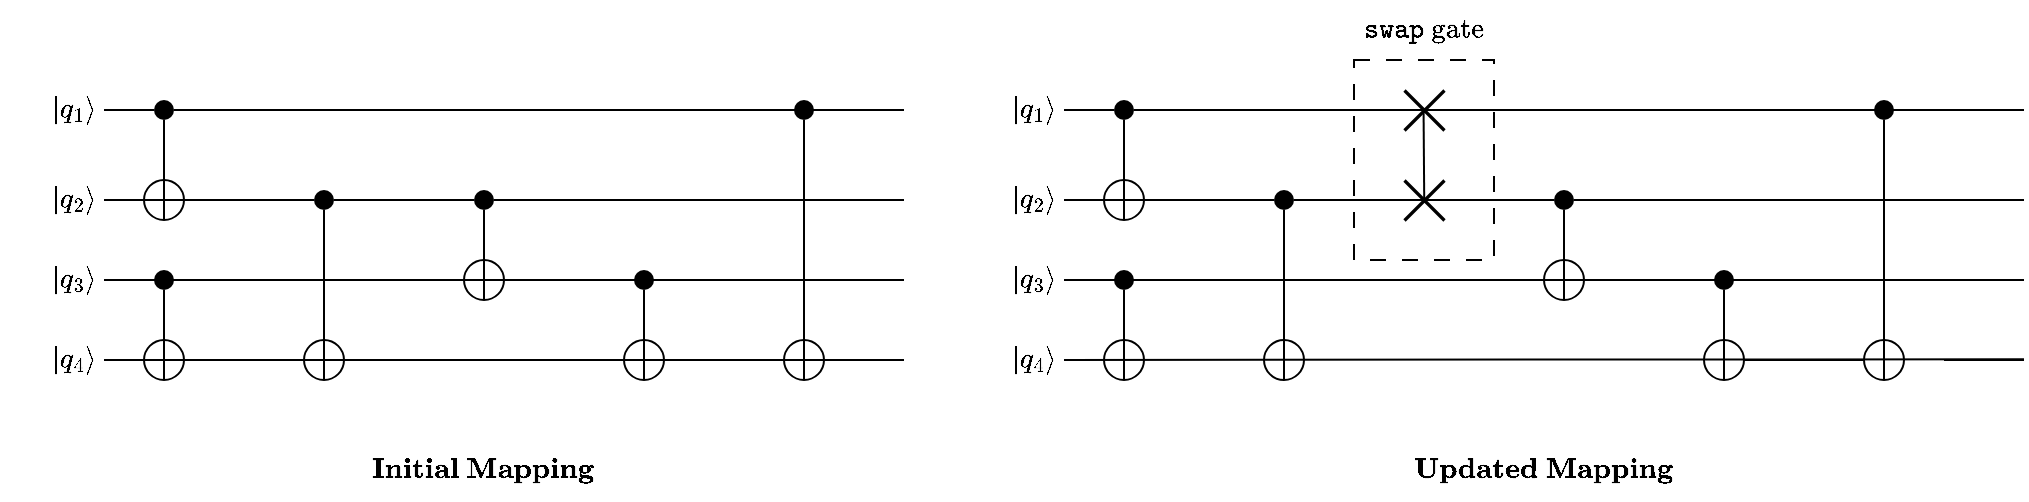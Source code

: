 <mxfile version="24.7.17">
  <diagram name="Page-1" id="7aCgn2YYwjlAqSPY91eP">
    <mxGraphModel dx="466" dy="837" grid="1" gridSize="10" guides="1" tooltips="1" connect="1" arrows="1" fold="1" page="1" pageScale="1" pageWidth="1169" pageHeight="827" math="1" shadow="0">
      <root>
        <mxCell id="0" />
        <mxCell id="1" parent="0" />
        <mxCell id="nGFGVpOnhUjNSuGuY7ih-82" value="" style="shape=mxgraph.sysml.x;strokeWidth=1.618;" vertex="1" parent="1">
          <mxGeometry x="730" y="145" width="20" height="20" as="geometry" />
        </mxCell>
        <mxCell id="nGFGVpOnhUjNSuGuY7ih-38" value="" style="ellipse;whiteSpace=wrap;html=1;aspect=fixed;" vertex="1" parent="1">
          <mxGeometry x="420" y="270" width="20" height="20" as="geometry" />
        </mxCell>
        <mxCell id="nGFGVpOnhUjNSuGuY7ih-21" value="" style="ellipse;whiteSpace=wrap;html=1;aspect=fixed;" vertex="1" parent="1">
          <mxGeometry x="340" y="270" width="20" height="20" as="geometry" />
        </mxCell>
        <mxCell id="nGFGVpOnhUjNSuGuY7ih-15" value="" style="ellipse;whiteSpace=wrap;html=1;aspect=fixed;" vertex="1" parent="1">
          <mxGeometry x="260" y="230" width="20" height="20" as="geometry" />
        </mxCell>
        <mxCell id="nGFGVpOnhUjNSuGuY7ih-14" value="" style="ellipse;whiteSpace=wrap;html=1;aspect=fixed;" vertex="1" parent="1">
          <mxGeometry x="180" y="270" width="20" height="20" as="geometry" />
        </mxCell>
        <mxCell id="nGFGVpOnhUjNSuGuY7ih-8" value="" style="ellipse;whiteSpace=wrap;html=1;aspect=fixed;" vertex="1" parent="1">
          <mxGeometry x="100" y="270" width="20" height="20" as="geometry" />
        </mxCell>
        <mxCell id="nGFGVpOnhUjNSuGuY7ih-7" value="" style="ellipse;whiteSpace=wrap;html=1;aspect=fixed;" vertex="1" parent="1">
          <mxGeometry x="100" y="190" width="20" height="20" as="geometry" />
        </mxCell>
        <mxCell id="nGFGVpOnhUjNSuGuY7ih-1" value="" style="endArrow=none;html=1;rounded=0;" edge="1" parent="1" source="nGFGVpOnhUjNSuGuY7ih-23">
          <mxGeometry width="50" height="50" relative="1" as="geometry">
            <mxPoint x="80" y="160" as="sourcePoint" />
            <mxPoint x="480" y="155" as="targetPoint" />
          </mxGeometry>
        </mxCell>
        <mxCell id="nGFGVpOnhUjNSuGuY7ih-2" value="" style="endArrow=none;html=1;rounded=0;" edge="1" parent="1" source="nGFGVpOnhUjNSuGuY7ih-33">
          <mxGeometry width="50" height="50" relative="1" as="geometry">
            <mxPoint x="80" y="200" as="sourcePoint" />
            <mxPoint x="480" y="200" as="targetPoint" />
          </mxGeometry>
        </mxCell>
        <mxCell id="nGFGVpOnhUjNSuGuY7ih-3" value="" style="endArrow=none;html=1;rounded=0;" edge="1" parent="1" source="nGFGVpOnhUjNSuGuY7ih-15">
          <mxGeometry width="50" height="50" relative="1" as="geometry">
            <mxPoint x="80" y="240" as="sourcePoint" />
            <mxPoint x="480" y="240" as="targetPoint" />
          </mxGeometry>
        </mxCell>
        <mxCell id="nGFGVpOnhUjNSuGuY7ih-4" value="" style="endArrow=none;html=1;rounded=0;" edge="1" parent="1" source="nGFGVpOnhUjNSuGuY7ih-21">
          <mxGeometry width="50" height="50" relative="1" as="geometry">
            <mxPoint x="80" y="280" as="sourcePoint" />
            <mxPoint x="360" y="280" as="targetPoint" />
          </mxGeometry>
        </mxCell>
        <mxCell id="nGFGVpOnhUjNSuGuY7ih-20" value="" style="endArrow=none;html=1;rounded=0;entryX=1;entryY=0.5;entryDx=0;entryDy=0;" edge="1" parent="1" source="nGFGVpOnhUjNSuGuY7ih-26" target="nGFGVpOnhUjNSuGuY7ih-15">
          <mxGeometry width="50" height="50" relative="1" as="geometry">
            <mxPoint x="80" y="240" as="sourcePoint" />
            <mxPoint x="360" y="240" as="targetPoint" />
          </mxGeometry>
        </mxCell>
        <mxCell id="nGFGVpOnhUjNSuGuY7ih-22" value="" style="endArrow=none;html=1;rounded=0;" edge="1" parent="1">
          <mxGeometry width="50" height="50" relative="1" as="geometry">
            <mxPoint x="80" y="280" as="sourcePoint" />
            <mxPoint x="480" y="280" as="targetPoint" />
          </mxGeometry>
        </mxCell>
        <mxCell id="nGFGVpOnhUjNSuGuY7ih-25" value="" style="endArrow=none;html=1;rounded=0;" edge="1" parent="1" target="nGFGVpOnhUjNSuGuY7ih-23">
          <mxGeometry width="50" height="50" relative="1" as="geometry">
            <mxPoint x="80" y="155" as="sourcePoint" />
            <mxPoint x="400" y="160" as="targetPoint" />
          </mxGeometry>
        </mxCell>
        <mxCell id="nGFGVpOnhUjNSuGuY7ih-31" style="edgeStyle=orthogonalEdgeStyle;rounded=0;orthogonalLoop=1;jettySize=auto;html=1;entryX=0.5;entryY=1;entryDx=0;entryDy=0;endArrow=none;endFill=0;" edge="1" parent="1" source="nGFGVpOnhUjNSuGuY7ih-23" target="nGFGVpOnhUjNSuGuY7ih-7">
          <mxGeometry relative="1" as="geometry">
            <Array as="points">
              <mxPoint x="110" y="200" />
              <mxPoint x="110" y="200" />
            </Array>
          </mxGeometry>
        </mxCell>
        <mxCell id="nGFGVpOnhUjNSuGuY7ih-23" value="" style="shape=ellipse;fillColor=#000000;strokeColor=none;html=1;sketch=0;" vertex="1" parent="1">
          <mxGeometry x="105" y="150" width="10" height="10" as="geometry" />
        </mxCell>
        <mxCell id="nGFGVpOnhUjNSuGuY7ih-27" value="" style="endArrow=none;html=1;rounded=0;entryX=1;entryY=0.5;entryDx=0;entryDy=0;" edge="1" parent="1" target="nGFGVpOnhUjNSuGuY7ih-26">
          <mxGeometry width="50" height="50" relative="1" as="geometry">
            <mxPoint x="80" y="240" as="sourcePoint" />
            <mxPoint x="280" y="240" as="targetPoint" />
          </mxGeometry>
        </mxCell>
        <mxCell id="nGFGVpOnhUjNSuGuY7ih-32" style="edgeStyle=orthogonalEdgeStyle;rounded=0;orthogonalLoop=1;jettySize=auto;html=1;entryX=0.5;entryY=1;entryDx=0;entryDy=0;endArrow=none;endFill=0;" edge="1" parent="1" source="nGFGVpOnhUjNSuGuY7ih-26" target="nGFGVpOnhUjNSuGuY7ih-8">
          <mxGeometry relative="1" as="geometry">
            <Array as="points">
              <mxPoint x="110" y="290" />
              <mxPoint x="110" y="290" />
            </Array>
          </mxGeometry>
        </mxCell>
        <mxCell id="nGFGVpOnhUjNSuGuY7ih-26" value="" style="shape=ellipse;fillColor=#000000;strokeColor=none;html=1;sketch=0;" vertex="1" parent="1">
          <mxGeometry x="105" y="235" width="10" height="10" as="geometry" />
        </mxCell>
        <mxCell id="nGFGVpOnhUjNSuGuY7ih-29" value="" style="endArrow=none;html=1;rounded=0;" edge="1" parent="1" target="nGFGVpOnhUjNSuGuY7ih-28">
          <mxGeometry width="50" height="50" relative="1" as="geometry">
            <mxPoint x="80" y="200" as="sourcePoint" />
            <mxPoint x="400" y="200" as="targetPoint" />
          </mxGeometry>
        </mxCell>
        <mxCell id="nGFGVpOnhUjNSuGuY7ih-30" style="edgeStyle=orthogonalEdgeStyle;rounded=0;orthogonalLoop=1;jettySize=auto;html=1;entryX=0.5;entryY=1;entryDx=0;entryDy=0;endArrow=none;endFill=0;" edge="1" parent="1" source="nGFGVpOnhUjNSuGuY7ih-28" target="nGFGVpOnhUjNSuGuY7ih-14">
          <mxGeometry relative="1" as="geometry">
            <Array as="points">
              <mxPoint x="190" y="270" />
              <mxPoint x="190" y="270" />
            </Array>
          </mxGeometry>
        </mxCell>
        <mxCell id="nGFGVpOnhUjNSuGuY7ih-28" value="" style="shape=ellipse;fillColor=#000000;strokeColor=none;html=1;sketch=0;" vertex="1" parent="1">
          <mxGeometry x="185" y="195" width="10" height="10" as="geometry" />
        </mxCell>
        <mxCell id="nGFGVpOnhUjNSuGuY7ih-34" value="" style="endArrow=none;html=1;rounded=0;" edge="1" parent="1" source="nGFGVpOnhUjNSuGuY7ih-28" target="nGFGVpOnhUjNSuGuY7ih-33">
          <mxGeometry width="50" height="50" relative="1" as="geometry">
            <mxPoint x="195" y="200" as="sourcePoint" />
            <mxPoint x="400" y="200" as="targetPoint" />
          </mxGeometry>
        </mxCell>
        <mxCell id="nGFGVpOnhUjNSuGuY7ih-35" style="edgeStyle=orthogonalEdgeStyle;rounded=0;orthogonalLoop=1;jettySize=auto;html=1;entryX=0.5;entryY=1;entryDx=0;entryDy=0;endArrow=none;endFill=0;" edge="1" parent="1" source="nGFGVpOnhUjNSuGuY7ih-33" target="nGFGVpOnhUjNSuGuY7ih-15">
          <mxGeometry relative="1" as="geometry">
            <Array as="points">
              <mxPoint x="270" y="250" />
              <mxPoint x="270" y="250" />
            </Array>
          </mxGeometry>
        </mxCell>
        <mxCell id="nGFGVpOnhUjNSuGuY7ih-33" value="" style="shape=ellipse;fillColor=#000000;strokeColor=none;html=1;sketch=0;" vertex="1" parent="1">
          <mxGeometry x="265" y="195" width="10" height="10" as="geometry" />
        </mxCell>
        <mxCell id="nGFGVpOnhUjNSuGuY7ih-37" style="edgeStyle=orthogonalEdgeStyle;rounded=0;orthogonalLoop=1;jettySize=auto;html=1;entryX=0.5;entryY=1;entryDx=0;entryDy=0;endArrow=none;endFill=0;" edge="1" parent="1" source="nGFGVpOnhUjNSuGuY7ih-36" target="nGFGVpOnhUjNSuGuY7ih-21">
          <mxGeometry relative="1" as="geometry">
            <Array as="points">
              <mxPoint x="350" y="280" />
              <mxPoint x="350" y="280" />
            </Array>
          </mxGeometry>
        </mxCell>
        <mxCell id="nGFGVpOnhUjNSuGuY7ih-36" value="" style="shape=ellipse;fillColor=#000000;strokeColor=none;html=1;sketch=0;" vertex="1" parent="1">
          <mxGeometry x="345" y="235" width="10" height="10" as="geometry" />
        </mxCell>
        <mxCell id="nGFGVpOnhUjNSuGuY7ih-41" style="edgeStyle=orthogonalEdgeStyle;rounded=0;orthogonalLoop=1;jettySize=auto;html=1;exitX=0;exitY=0.5;exitDx=0;exitDy=0;endArrow=none;endFill=0;" edge="1" parent="1" source="nGFGVpOnhUjNSuGuY7ih-38">
          <mxGeometry relative="1" as="geometry">
            <mxPoint x="440" y="280" as="targetPoint" />
          </mxGeometry>
        </mxCell>
        <mxCell id="nGFGVpOnhUjNSuGuY7ih-40" style="edgeStyle=orthogonalEdgeStyle;rounded=0;orthogonalLoop=1;jettySize=auto;html=1;entryX=0.5;entryY=1;entryDx=0;entryDy=0;endArrow=none;endFill=0;" edge="1" parent="1" source="nGFGVpOnhUjNSuGuY7ih-39" target="nGFGVpOnhUjNSuGuY7ih-38">
          <mxGeometry relative="1" as="geometry">
            <Array as="points">
              <mxPoint x="430" y="260" />
              <mxPoint x="430" y="260" />
            </Array>
          </mxGeometry>
        </mxCell>
        <mxCell id="nGFGVpOnhUjNSuGuY7ih-39" value="" style="shape=ellipse;fillColor=#000000;strokeColor=none;html=1;sketch=0;" vertex="1" parent="1">
          <mxGeometry x="425" y="150" width="10" height="10" as="geometry" />
        </mxCell>
        <mxCell id="nGFGVpOnhUjNSuGuY7ih-42" value="$$\ket{q_1}$$" style="text;html=1;align=center;verticalAlign=middle;whiteSpace=wrap;rounded=0;" vertex="1" parent="1">
          <mxGeometry x="50" y="140" width="30" height="30" as="geometry" />
        </mxCell>
        <mxCell id="nGFGVpOnhUjNSuGuY7ih-43" value="$$\ket{q_2}$$" style="text;html=1;align=center;verticalAlign=middle;whiteSpace=wrap;rounded=0;" vertex="1" parent="1">
          <mxGeometry x="50" y="185" width="30" height="30" as="geometry" />
        </mxCell>
        <mxCell id="nGFGVpOnhUjNSuGuY7ih-44" value="$$\ket{q_3}$$" style="text;html=1;align=center;verticalAlign=middle;whiteSpace=wrap;rounded=0;" vertex="1" parent="1">
          <mxGeometry x="50" y="225" width="30" height="30" as="geometry" />
        </mxCell>
        <mxCell id="nGFGVpOnhUjNSuGuY7ih-45" value="$$\ket{q_4}$$" style="text;html=1;align=center;verticalAlign=middle;whiteSpace=wrap;rounded=0;" vertex="1" parent="1">
          <mxGeometry x="50" y="265" width="30" height="30" as="geometry" />
        </mxCell>
        <mxCell id="nGFGVpOnhUjNSuGuY7ih-46" value="" style="ellipse;whiteSpace=wrap;html=1;aspect=fixed;" vertex="1" parent="1">
          <mxGeometry x="960" y="270" width="20" height="20" as="geometry" />
        </mxCell>
        <mxCell id="nGFGVpOnhUjNSuGuY7ih-47" value="" style="ellipse;whiteSpace=wrap;html=1;aspect=fixed;" vertex="1" parent="1">
          <mxGeometry x="880" y="270" width="20" height="20" as="geometry" />
        </mxCell>
        <mxCell id="nGFGVpOnhUjNSuGuY7ih-48" value="" style="ellipse;whiteSpace=wrap;html=1;aspect=fixed;" vertex="1" parent="1">
          <mxGeometry x="800" y="230" width="20" height="20" as="geometry" />
        </mxCell>
        <mxCell id="nGFGVpOnhUjNSuGuY7ih-49" value="" style="ellipse;whiteSpace=wrap;html=1;aspect=fixed;" vertex="1" parent="1">
          <mxGeometry x="660" y="270" width="20" height="20" as="geometry" />
        </mxCell>
        <mxCell id="nGFGVpOnhUjNSuGuY7ih-50" value="" style="ellipse;whiteSpace=wrap;html=1;aspect=fixed;" vertex="1" parent="1">
          <mxGeometry x="580" y="270" width="20" height="20" as="geometry" />
        </mxCell>
        <mxCell id="nGFGVpOnhUjNSuGuY7ih-51" value="" style="ellipse;whiteSpace=wrap;html=1;aspect=fixed;" vertex="1" parent="1">
          <mxGeometry x="580" y="190" width="20" height="20" as="geometry" />
        </mxCell>
        <mxCell id="nGFGVpOnhUjNSuGuY7ih-52" value="" style="endArrow=none;html=1;rounded=0;" edge="1" parent="1">
          <mxGeometry width="50" height="50" relative="1" as="geometry">
            <mxPoint x="730" y="155" as="sourcePoint" />
            <mxPoint x="1040" y="155" as="targetPoint" />
          </mxGeometry>
        </mxCell>
        <mxCell id="nGFGVpOnhUjNSuGuY7ih-53" value="" style="endArrow=none;html=1;rounded=0;" edge="1" parent="1" source="nGFGVpOnhUjNSuGuY7ih-69">
          <mxGeometry width="50" height="50" relative="1" as="geometry">
            <mxPoint x="560" y="200" as="sourcePoint" />
            <mxPoint x="1040" y="200" as="targetPoint" />
          </mxGeometry>
        </mxCell>
        <mxCell id="nGFGVpOnhUjNSuGuY7ih-54" value="" style="endArrow=none;html=1;rounded=0;" edge="1" parent="1" source="nGFGVpOnhUjNSuGuY7ih-48">
          <mxGeometry width="50" height="50" relative="1" as="geometry">
            <mxPoint x="560" y="240" as="sourcePoint" />
            <mxPoint x="1040" y="240" as="targetPoint" />
          </mxGeometry>
        </mxCell>
        <mxCell id="nGFGVpOnhUjNSuGuY7ih-55" value="" style="endArrow=none;html=1;rounded=0;" edge="1" parent="1" source="nGFGVpOnhUjNSuGuY7ih-47">
          <mxGeometry width="50" height="50" relative="1" as="geometry">
            <mxPoint x="620" y="280" as="sourcePoint" />
            <mxPoint x="900" y="280" as="targetPoint" />
          </mxGeometry>
        </mxCell>
        <mxCell id="nGFGVpOnhUjNSuGuY7ih-56" value="" style="endArrow=none;html=1;rounded=0;entryX=1;entryY=0.5;entryDx=0;entryDy=0;" edge="1" parent="1" source="nGFGVpOnhUjNSuGuY7ih-63" target="nGFGVpOnhUjNSuGuY7ih-48">
          <mxGeometry width="50" height="50" relative="1" as="geometry">
            <mxPoint x="560" y="240" as="sourcePoint" />
            <mxPoint x="840" y="240" as="targetPoint" />
          </mxGeometry>
        </mxCell>
        <mxCell id="nGFGVpOnhUjNSuGuY7ih-57" value="" style="endArrow=none;html=1;rounded=0;" edge="1" parent="1">
          <mxGeometry width="50" height="50" relative="1" as="geometry">
            <mxPoint x="1000" y="280" as="sourcePoint" />
            <mxPoint x="1040" y="280" as="targetPoint" />
          </mxGeometry>
        </mxCell>
        <mxCell id="nGFGVpOnhUjNSuGuY7ih-58" value="" style="endArrow=none;html=1;rounded=0;" edge="1" parent="1" target="nGFGVpOnhUjNSuGuY7ih-60">
          <mxGeometry width="50" height="50" relative="1" as="geometry">
            <mxPoint x="560" y="155" as="sourcePoint" />
            <mxPoint x="880" y="160" as="targetPoint" />
          </mxGeometry>
        </mxCell>
        <mxCell id="nGFGVpOnhUjNSuGuY7ih-59" style="edgeStyle=orthogonalEdgeStyle;rounded=0;orthogonalLoop=1;jettySize=auto;html=1;entryX=0.5;entryY=1;entryDx=0;entryDy=0;endArrow=none;endFill=0;" edge="1" parent="1" source="nGFGVpOnhUjNSuGuY7ih-60" target="nGFGVpOnhUjNSuGuY7ih-51">
          <mxGeometry relative="1" as="geometry">
            <Array as="points">
              <mxPoint x="590" y="200" />
              <mxPoint x="590" y="200" />
            </Array>
          </mxGeometry>
        </mxCell>
        <mxCell id="nGFGVpOnhUjNSuGuY7ih-60" value="" style="shape=ellipse;fillColor=#000000;strokeColor=none;html=1;sketch=0;" vertex="1" parent="1">
          <mxGeometry x="585" y="150" width="10" height="10" as="geometry" />
        </mxCell>
        <mxCell id="nGFGVpOnhUjNSuGuY7ih-61" value="" style="endArrow=none;html=1;rounded=0;entryX=1;entryY=0.5;entryDx=0;entryDy=0;" edge="1" parent="1" target="nGFGVpOnhUjNSuGuY7ih-63">
          <mxGeometry width="50" height="50" relative="1" as="geometry">
            <mxPoint x="560" y="240" as="sourcePoint" />
            <mxPoint x="760" y="240" as="targetPoint" />
          </mxGeometry>
        </mxCell>
        <mxCell id="nGFGVpOnhUjNSuGuY7ih-62" style="edgeStyle=orthogonalEdgeStyle;rounded=0;orthogonalLoop=1;jettySize=auto;html=1;entryX=0.5;entryY=1;entryDx=0;entryDy=0;endArrow=none;endFill=0;" edge="1" parent="1" source="nGFGVpOnhUjNSuGuY7ih-63" target="nGFGVpOnhUjNSuGuY7ih-50">
          <mxGeometry relative="1" as="geometry">
            <Array as="points">
              <mxPoint x="590" y="290" />
              <mxPoint x="590" y="290" />
            </Array>
          </mxGeometry>
        </mxCell>
        <mxCell id="nGFGVpOnhUjNSuGuY7ih-63" value="" style="shape=ellipse;fillColor=#000000;strokeColor=none;html=1;sketch=0;" vertex="1" parent="1">
          <mxGeometry x="585" y="235" width="10" height="10" as="geometry" />
        </mxCell>
        <mxCell id="nGFGVpOnhUjNSuGuY7ih-64" value="" style="endArrow=none;html=1;rounded=0;" edge="1" parent="1" target="nGFGVpOnhUjNSuGuY7ih-66">
          <mxGeometry width="50" height="50" relative="1" as="geometry">
            <mxPoint x="560" y="200" as="sourcePoint" />
            <mxPoint x="880" y="200" as="targetPoint" />
          </mxGeometry>
        </mxCell>
        <mxCell id="nGFGVpOnhUjNSuGuY7ih-65" style="edgeStyle=orthogonalEdgeStyle;rounded=0;orthogonalLoop=1;jettySize=auto;html=1;entryX=0.5;entryY=1;entryDx=0;entryDy=0;endArrow=none;endFill=0;" edge="1" parent="1" source="nGFGVpOnhUjNSuGuY7ih-66" target="nGFGVpOnhUjNSuGuY7ih-49">
          <mxGeometry relative="1" as="geometry">
            <Array as="points">
              <mxPoint x="670" y="270" />
              <mxPoint x="670" y="270" />
            </Array>
          </mxGeometry>
        </mxCell>
        <mxCell id="nGFGVpOnhUjNSuGuY7ih-66" value="" style="shape=ellipse;fillColor=#000000;strokeColor=none;html=1;sketch=0;" vertex="1" parent="1">
          <mxGeometry x="665" y="195" width="10" height="10" as="geometry" />
        </mxCell>
        <mxCell id="nGFGVpOnhUjNSuGuY7ih-67" value="" style="endArrow=none;html=1;rounded=0;" edge="1" parent="1" source="nGFGVpOnhUjNSuGuY7ih-66" target="nGFGVpOnhUjNSuGuY7ih-69">
          <mxGeometry width="50" height="50" relative="1" as="geometry">
            <mxPoint x="675" y="200" as="sourcePoint" />
            <mxPoint x="880" y="200" as="targetPoint" />
          </mxGeometry>
        </mxCell>
        <mxCell id="nGFGVpOnhUjNSuGuY7ih-68" style="edgeStyle=orthogonalEdgeStyle;rounded=0;orthogonalLoop=1;jettySize=auto;html=1;entryX=0.5;entryY=1;entryDx=0;entryDy=0;endArrow=none;endFill=0;" edge="1" parent="1" source="nGFGVpOnhUjNSuGuY7ih-69" target="nGFGVpOnhUjNSuGuY7ih-48">
          <mxGeometry relative="1" as="geometry">
            <Array as="points">
              <mxPoint x="810" y="250" />
              <mxPoint x="810" y="250" />
            </Array>
          </mxGeometry>
        </mxCell>
        <mxCell id="nGFGVpOnhUjNSuGuY7ih-69" value="" style="shape=ellipse;fillColor=#000000;strokeColor=none;html=1;sketch=0;" vertex="1" parent="1">
          <mxGeometry x="805" y="195" width="10" height="10" as="geometry" />
        </mxCell>
        <mxCell id="nGFGVpOnhUjNSuGuY7ih-70" style="edgeStyle=orthogonalEdgeStyle;rounded=0;orthogonalLoop=1;jettySize=auto;html=1;entryX=0.5;entryY=1;entryDx=0;entryDy=0;endArrow=none;endFill=0;" edge="1" parent="1" source="nGFGVpOnhUjNSuGuY7ih-71" target="nGFGVpOnhUjNSuGuY7ih-47">
          <mxGeometry relative="1" as="geometry">
            <Array as="points">
              <mxPoint x="890" y="280" />
              <mxPoint x="890" y="280" />
            </Array>
          </mxGeometry>
        </mxCell>
        <mxCell id="nGFGVpOnhUjNSuGuY7ih-71" value="" style="shape=ellipse;fillColor=#000000;strokeColor=none;html=1;sketch=0;" vertex="1" parent="1">
          <mxGeometry x="885" y="235" width="10" height="10" as="geometry" />
        </mxCell>
        <mxCell id="nGFGVpOnhUjNSuGuY7ih-72" style="edgeStyle=orthogonalEdgeStyle;rounded=0;orthogonalLoop=1;jettySize=auto;html=1;exitX=0;exitY=0.5;exitDx=0;exitDy=0;endArrow=none;endFill=0;" edge="1" parent="1" source="nGFGVpOnhUjNSuGuY7ih-46">
          <mxGeometry relative="1" as="geometry">
            <mxPoint x="900" y="280" as="targetPoint" />
          </mxGeometry>
        </mxCell>
        <mxCell id="nGFGVpOnhUjNSuGuY7ih-73" style="edgeStyle=orthogonalEdgeStyle;rounded=0;orthogonalLoop=1;jettySize=auto;html=1;entryX=0.5;entryY=1;entryDx=0;entryDy=0;endArrow=none;endFill=0;" edge="1" parent="1" source="nGFGVpOnhUjNSuGuY7ih-74" target="nGFGVpOnhUjNSuGuY7ih-46">
          <mxGeometry relative="1" as="geometry">
            <Array as="points">
              <mxPoint x="970" y="260" />
              <mxPoint x="970" y="260" />
            </Array>
          </mxGeometry>
        </mxCell>
        <mxCell id="nGFGVpOnhUjNSuGuY7ih-74" value="" style="shape=ellipse;fillColor=#000000;strokeColor=none;html=1;sketch=0;" vertex="1" parent="1">
          <mxGeometry x="965" y="150" width="10" height="10" as="geometry" />
        </mxCell>
        <mxCell id="nGFGVpOnhUjNSuGuY7ih-75" value="$$\ket{q_1}$$" style="text;html=1;align=center;verticalAlign=middle;whiteSpace=wrap;rounded=0;" vertex="1" parent="1">
          <mxGeometry x="530" y="140" width="30" height="30" as="geometry" />
        </mxCell>
        <mxCell id="nGFGVpOnhUjNSuGuY7ih-76" value="$$\ket{q_2}$$" style="text;html=1;align=center;verticalAlign=middle;whiteSpace=wrap;rounded=0;" vertex="1" parent="1">
          <mxGeometry x="530" y="185" width="30" height="30" as="geometry" />
        </mxCell>
        <mxCell id="nGFGVpOnhUjNSuGuY7ih-77" value="$$\ket{q_3}$$" style="text;html=1;align=center;verticalAlign=middle;whiteSpace=wrap;rounded=0;" vertex="1" parent="1">
          <mxGeometry x="530" y="225" width="30" height="30" as="geometry" />
        </mxCell>
        <mxCell id="nGFGVpOnhUjNSuGuY7ih-78" value="$$\ket{q_4}$$" style="text;html=1;align=center;verticalAlign=middle;whiteSpace=wrap;rounded=0;" vertex="1" parent="1">
          <mxGeometry x="530" y="265" width="30" height="30" as="geometry" />
        </mxCell>
        <mxCell id="nGFGVpOnhUjNSuGuY7ih-81" value="" style="endArrow=none;html=1;rounded=0;entryX=1;entryY=0.5;entryDx=0;entryDy=0;exitX=1;exitY=0.5;exitDx=0;exitDy=0;" edge="1" parent="1" source="nGFGVpOnhUjNSuGuY7ih-78">
          <mxGeometry width="50" height="50" relative="1" as="geometry">
            <mxPoint x="600" y="279.6" as="sourcePoint" />
            <mxPoint x="1040" y="279.6" as="targetPoint" />
          </mxGeometry>
        </mxCell>
        <mxCell id="nGFGVpOnhUjNSuGuY7ih-83" value="" style="endArrow=none;html=1;rounded=0;" edge="1" parent="1" source="nGFGVpOnhUjNSuGuY7ih-60" target="nGFGVpOnhUjNSuGuY7ih-82">
          <mxGeometry width="50" height="50" relative="1" as="geometry">
            <mxPoint x="595" y="155" as="sourcePoint" />
            <mxPoint x="1040" y="155" as="targetPoint" />
          </mxGeometry>
        </mxCell>
        <mxCell id="nGFGVpOnhUjNSuGuY7ih-84" value="" style="shape=mxgraph.sysml.x;strokeWidth=1.618;" vertex="1" parent="1">
          <mxGeometry x="730" y="190" width="20" height="20" as="geometry" />
        </mxCell>
        <mxCell id="nGFGVpOnhUjNSuGuY7ih-85" value="" style="endArrow=none;html=1;rounded=0;entryX=0.489;entryY=0.476;entryDx=0;entryDy=0;entryPerimeter=0;exitX=0.506;exitY=0.538;exitDx=0;exitDy=0;exitPerimeter=0;" edge="1" parent="1" source="nGFGVpOnhUjNSuGuY7ih-84" target="nGFGVpOnhUjNSuGuY7ih-82">
          <mxGeometry width="50" height="50" relative="1" as="geometry">
            <mxPoint x="750" y="270" as="sourcePoint" />
            <mxPoint x="800" y="220" as="targetPoint" />
          </mxGeometry>
        </mxCell>
        <mxCell id="nGFGVpOnhUjNSuGuY7ih-86" value="" style="rounded=0;whiteSpace=wrap;html=1;fillColor=none;dashed=1;dashPattern=8 8;" vertex="1" parent="1">
          <mxGeometry x="705" y="130" width="70" height="100" as="geometry" />
        </mxCell>
        <mxCell id="nGFGVpOnhUjNSuGuY7ih-87" value="$$\textbf{Initial Mapping}$$" style="text;html=1;align=center;verticalAlign=middle;whiteSpace=wrap;rounded=0;" vertex="1" parent="1">
          <mxGeometry x="200" y="320" width="140" height="30" as="geometry" />
        </mxCell>
        <mxCell id="nGFGVpOnhUjNSuGuY7ih-88" value="$$\textbf{Updated Mapping}$$" style="text;html=1;align=center;verticalAlign=middle;whiteSpace=wrap;rounded=0;" vertex="1" parent="1">
          <mxGeometry x="730" y="320" width="140" height="30" as="geometry" />
        </mxCell>
        <mxCell id="nGFGVpOnhUjNSuGuY7ih-89" value="$$\texttt{swap}~\text{gate}$$" style="text;html=1;align=center;verticalAlign=middle;whiteSpace=wrap;rounded=0;" vertex="1" parent="1">
          <mxGeometry x="670" y="100" width="140" height="30" as="geometry" />
        </mxCell>
      </root>
    </mxGraphModel>
  </diagram>
</mxfile>
